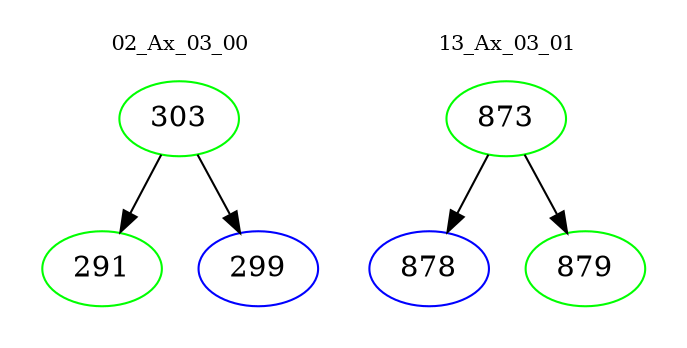digraph{
subgraph cluster_0 {
color = white
label = "02_Ax_03_00";
fontsize=10;
T0_303 [label="303", color="green"]
T0_303 -> T0_291 [color="black"]
T0_291 [label="291", color="green"]
T0_303 -> T0_299 [color="black"]
T0_299 [label="299", color="blue"]
}
subgraph cluster_1 {
color = white
label = "13_Ax_03_01";
fontsize=10;
T1_873 [label="873", color="green"]
T1_873 -> T1_878 [color="black"]
T1_878 [label="878", color="blue"]
T1_873 -> T1_879 [color="black"]
T1_879 [label="879", color="green"]
}
}
